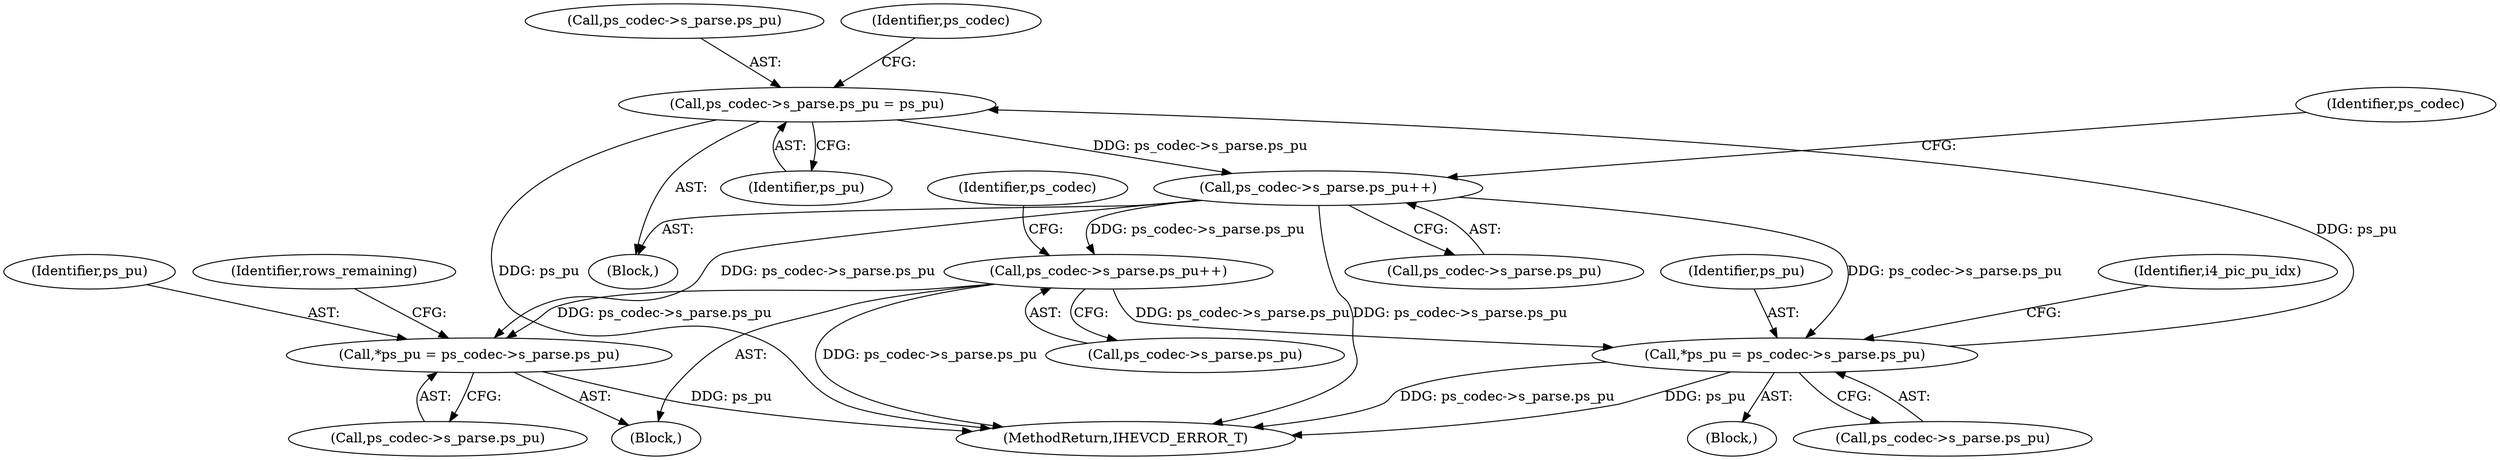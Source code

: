 digraph "0_Android_2b9fb0c2074d370a254b35e2489de2d94943578d@pointer" {
"1001940" [label="(Call,ps_codec->s_parse.ps_pu = ps_pu)"];
"1001814" [label="(Call,*ps_pu = ps_codec->s_parse.ps_pu)"];
"1002385" [label="(Call,ps_codec->s_parse.ps_pu++)"];
"1002138" [label="(Call,ps_codec->s_parse.ps_pu++)"];
"1001940" [label="(Call,ps_codec->s_parse.ps_pu = ps_pu)"];
"1002174" [label="(Call,*ps_pu = ps_codec->s_parse.ps_pu)"];
"1001940" [label="(Call,ps_codec->s_parse.ps_pu = ps_pu)"];
"1001814" [label="(Call,*ps_pu = ps_codec->s_parse.ps_pu)"];
"1001786" [label="(Block,)"];
"1002385" [label="(Call,ps_codec->s_parse.ps_pu++)"];
"1001816" [label="(Call,ps_codec->s_parse.ps_pu)"];
"1001946" [label="(Identifier,ps_pu)"];
"1001823" [label="(Identifier,i4_pic_pu_idx)"];
"1002186" [label="(Identifier,rows_remaining)"];
"1001941" [label="(Call,ps_codec->s_parse.ps_pu)"];
"1002175" [label="(Identifier,ps_pu)"];
"1002176" [label="(Call,ps_codec->s_parse.ps_pu)"];
"1001950" [label="(Identifier,ps_codec)"];
"1002164" [label="(Block,)"];
"1005291" [label="(MethodReturn,IHEVCD_ERROR_T)"];
"1002394" [label="(Identifier,ps_codec)"];
"1002139" [label="(Call,ps_codec->s_parse.ps_pu)"];
"1001871" [label="(Block,)"];
"1002138" [label="(Call,ps_codec->s_parse.ps_pu++)"];
"1001815" [label="(Identifier,ps_pu)"];
"1002174" [label="(Call,*ps_pu = ps_codec->s_parse.ps_pu)"];
"1002386" [label="(Call,ps_codec->s_parse.ps_pu)"];
"1002147" [label="(Identifier,ps_codec)"];
"1001940" -> "1001871"  [label="AST: "];
"1001940" -> "1001946"  [label="CFG: "];
"1001941" -> "1001940"  [label="AST: "];
"1001946" -> "1001940"  [label="AST: "];
"1001950" -> "1001940"  [label="CFG: "];
"1001940" -> "1005291"  [label="DDG: ps_pu"];
"1001814" -> "1001940"  [label="DDG: ps_pu"];
"1001940" -> "1002138"  [label="DDG: ps_codec->s_parse.ps_pu"];
"1001814" -> "1001786"  [label="AST: "];
"1001814" -> "1001816"  [label="CFG: "];
"1001815" -> "1001814"  [label="AST: "];
"1001816" -> "1001814"  [label="AST: "];
"1001823" -> "1001814"  [label="CFG: "];
"1001814" -> "1005291"  [label="DDG: ps_pu"];
"1001814" -> "1005291"  [label="DDG: ps_codec->s_parse.ps_pu"];
"1002385" -> "1001814"  [label="DDG: ps_codec->s_parse.ps_pu"];
"1002138" -> "1001814"  [label="DDG: ps_codec->s_parse.ps_pu"];
"1002385" -> "1002164"  [label="AST: "];
"1002385" -> "1002386"  [label="CFG: "];
"1002386" -> "1002385"  [label="AST: "];
"1002394" -> "1002385"  [label="CFG: "];
"1002385" -> "1005291"  [label="DDG: ps_codec->s_parse.ps_pu"];
"1002385" -> "1002174"  [label="DDG: ps_codec->s_parse.ps_pu"];
"1002138" -> "1002385"  [label="DDG: ps_codec->s_parse.ps_pu"];
"1002138" -> "1001871"  [label="AST: "];
"1002138" -> "1002139"  [label="CFG: "];
"1002139" -> "1002138"  [label="AST: "];
"1002147" -> "1002138"  [label="CFG: "];
"1002138" -> "1005291"  [label="DDG: ps_codec->s_parse.ps_pu"];
"1002138" -> "1002174"  [label="DDG: ps_codec->s_parse.ps_pu"];
"1002174" -> "1002164"  [label="AST: "];
"1002174" -> "1002176"  [label="CFG: "];
"1002175" -> "1002174"  [label="AST: "];
"1002176" -> "1002174"  [label="AST: "];
"1002186" -> "1002174"  [label="CFG: "];
"1002174" -> "1005291"  [label="DDG: ps_pu"];
}
